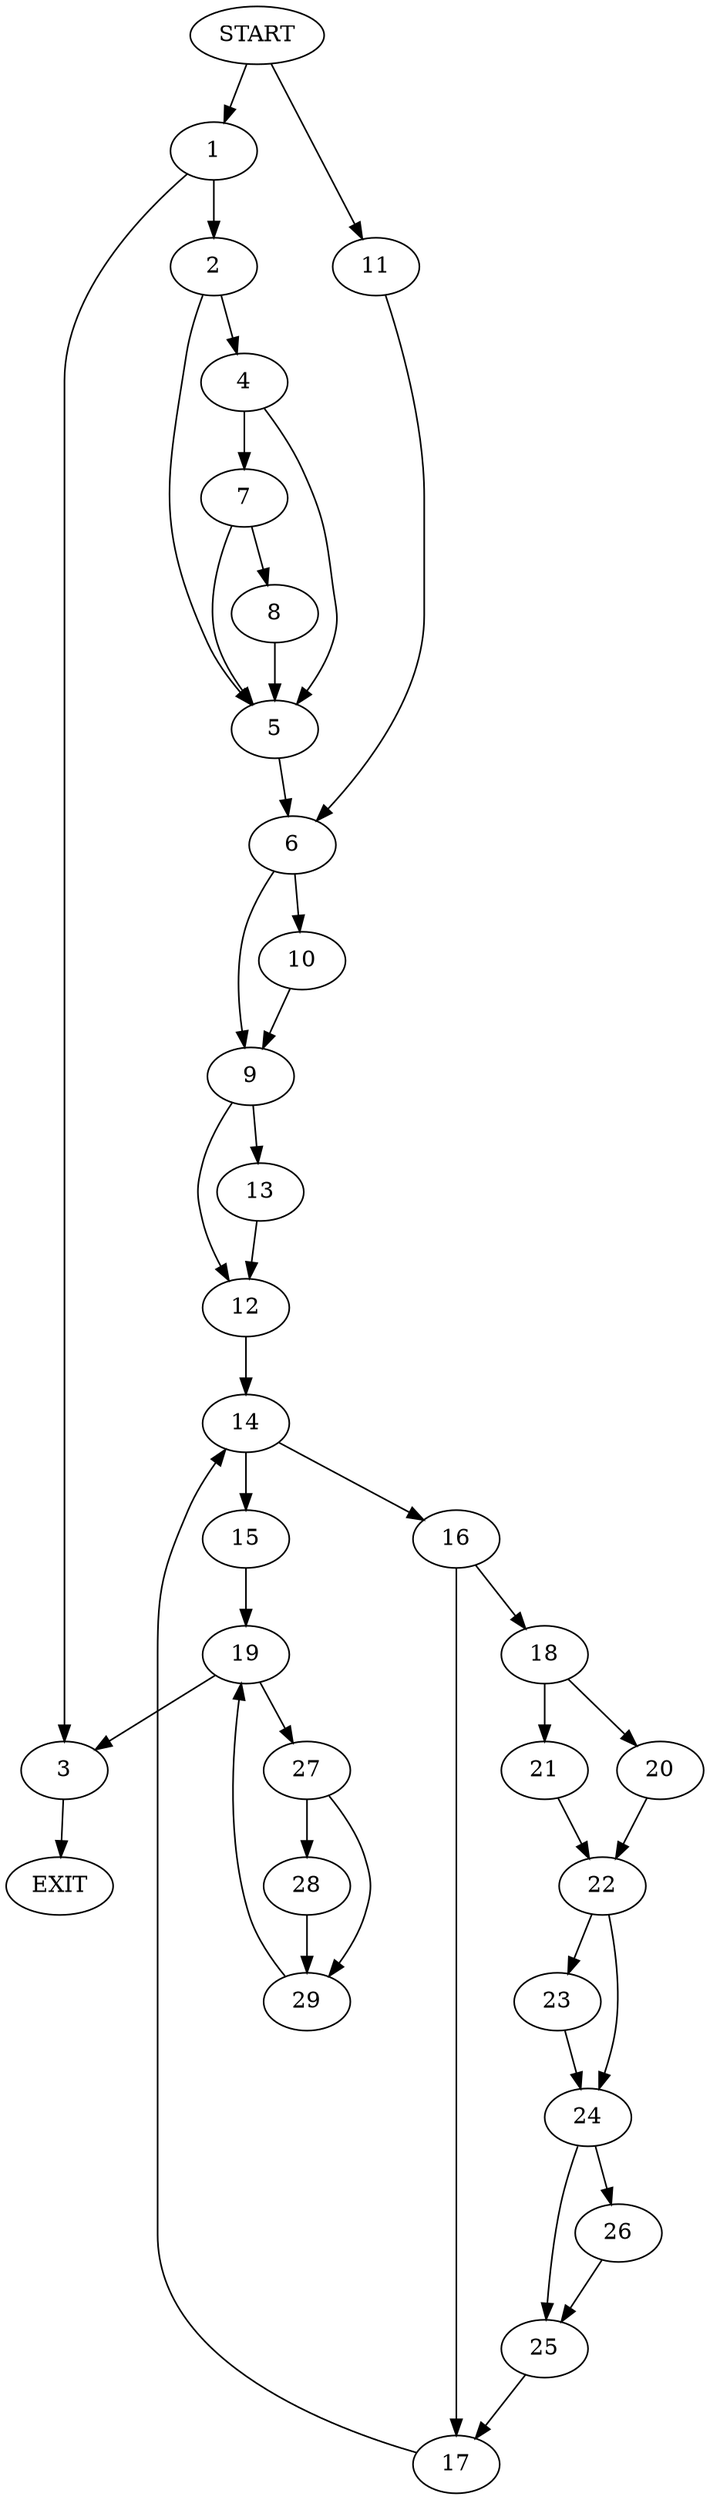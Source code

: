 digraph {
0 [label="START"]
30 [label="EXIT"]
0 -> 1
1 -> 2
1 -> 3
3 -> 30
2 -> 4
2 -> 5
5 -> 6
4 -> 7
4 -> 5
7 -> 5
7 -> 8
8 -> 5
6 -> 9
6 -> 10
0 -> 11
11 -> 6
10 -> 9
9 -> 12
9 -> 13
13 -> 12
12 -> 14
14 -> 15
14 -> 16
16 -> 17
16 -> 18
15 -> 19
18 -> 20
18 -> 21
17 -> 14
20 -> 22
21 -> 22
22 -> 23
22 -> 24
23 -> 24
24 -> 25
24 -> 26
25 -> 17
26 -> 25
19 -> 27
19 -> 3
27 -> 28
27 -> 29
29 -> 19
28 -> 29
}

